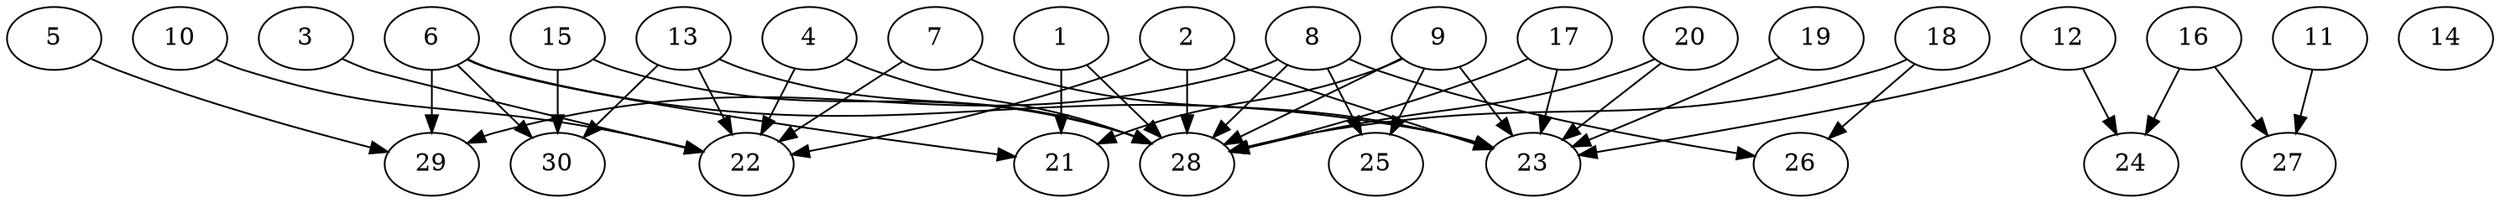 // DAG automatically generated by daggen at Thu Oct  3 14:04:17 2019
// ./daggen --dot -n 30 --ccr 0.4 --fat 0.9 --regular 0.9 --density 0.5 --mindata 5242880 --maxdata 52428800 
digraph G {
  1 [size="115645440", alpha="0.19", expect_size="46258176"] 
  1 -> 21 [size ="46258176"]
  1 -> 28 [size ="46258176"]
  2 [size="93473280", alpha="0.04", expect_size="37389312"] 
  2 -> 22 [size ="37389312"]
  2 -> 23 [size ="37389312"]
  2 -> 28 [size ="37389312"]
  3 [size="39787520", alpha="0.01", expect_size="15915008"] 
  3 -> 22 [size ="15915008"]
  4 [size="66114560", alpha="0.05", expect_size="26445824"] 
  4 -> 22 [size ="26445824"]
  4 -> 28 [size ="26445824"]
  5 [size="122670080", alpha="0.11", expect_size="49068032"] 
  5 -> 29 [size ="49068032"]
  6 [size="25292800", alpha="0.13", expect_size="10117120"] 
  6 -> 21 [size ="10117120"]
  6 -> 23 [size ="10117120"]
  6 -> 29 [size ="10117120"]
  6 -> 30 [size ="10117120"]
  7 [size="35043840", alpha="0.19", expect_size="14017536"] 
  7 -> 22 [size ="14017536"]
  7 -> 23 [size ="14017536"]
  8 [size="99427840", alpha="0.19", expect_size="39771136"] 
  8 -> 25 [size ="39771136"]
  8 -> 26 [size ="39771136"]
  8 -> 28 [size ="39771136"]
  8 -> 29 [size ="39771136"]
  9 [size="34465280", alpha="0.17", expect_size="13786112"] 
  9 -> 21 [size ="13786112"]
  9 -> 23 [size ="13786112"]
  9 -> 25 [size ="13786112"]
  9 -> 28 [size ="13786112"]
  10 [size="100710400", alpha="0.03", expect_size="40284160"] 
  10 -> 22 [size ="40284160"]
  11 [size="67537920", alpha="0.17", expect_size="27015168"] 
  11 -> 27 [size ="27015168"]
  12 [size="63339520", alpha="0.09", expect_size="25335808"] 
  12 -> 23 [size ="25335808"]
  12 -> 24 [size ="25335808"]
  13 [size="85219840", alpha="0.10", expect_size="34087936"] 
  13 -> 22 [size ="34087936"]
  13 -> 28 [size ="34087936"]
  13 -> 30 [size ="34087936"]
  14 [size="90851840", alpha="0.06", expect_size="36340736"] 
  15 [size="118968320", alpha="0.15", expect_size="47587328"] 
  15 -> 28 [size ="47587328"]
  15 -> 30 [size ="47587328"]
  16 [size="64025600", alpha="0.15", expect_size="25610240"] 
  16 -> 24 [size ="25610240"]
  16 -> 27 [size ="25610240"]
  17 [size="20631040", alpha="0.09", expect_size="8252416"] 
  17 -> 23 [size ="8252416"]
  17 -> 28 [size ="8252416"]
  18 [size="14056960", alpha="0.09", expect_size="5622784"] 
  18 -> 26 [size ="5622784"]
  18 -> 28 [size ="5622784"]
  19 [size="126323200", alpha="0.06", expect_size="50529280"] 
  19 -> 23 [size ="50529280"]
  20 [size="107097600", alpha="0.04", expect_size="42839040"] 
  20 -> 23 [size ="42839040"]
  20 -> 28 [size ="42839040"]
  21 [size="123146240", alpha="0.20", expect_size="49258496"] 
  22 [size="106301440", alpha="0.09", expect_size="42520576"] 
  23 [size="40629760", alpha="0.02", expect_size="16251904"] 
  24 [size="102289920", alpha="0.05", expect_size="40915968"] 
  25 [size="20577280", alpha="0.06", expect_size="8230912"] 
  26 [size="109460480", alpha="0.09", expect_size="43784192"] 
  27 [size="82872320", alpha="0.16", expect_size="33148928"] 
  28 [size="19921920", alpha="0.17", expect_size="7968768"] 
  29 [size="72084480", alpha="0.02", expect_size="28833792"] 
  30 [size="110174720", alpha="0.02", expect_size="44069888"] 
}
